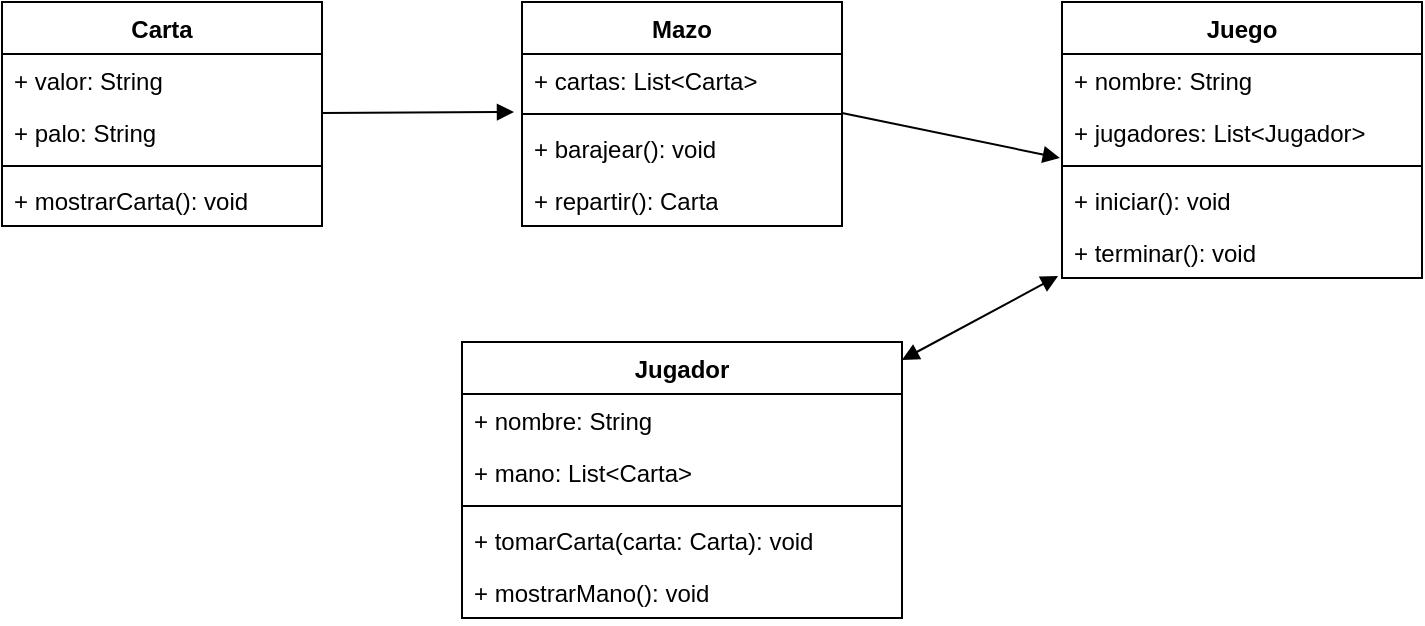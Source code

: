 <mxfile version="26.0.14">
  <diagram name="Página-1" id="49l7PqGcJAjD0Nde7i17">
    <mxGraphModel grid="1" page="1" gridSize="10" guides="1" tooltips="1" connect="1" arrows="1" fold="1" pageScale="1" pageWidth="827" pageHeight="1169" math="0" shadow="0">
      <root>
        <mxCell id="0" />
        <mxCell id="1" parent="0" />
        <mxCell id="ObT5HwREHC3Wh-sppW7N-1" value="Carta" style="swimlane;fontStyle=1;align=center;verticalAlign=top;childLayout=stackLayout;horizontal=1;startSize=26;horizontalStack=0;resizeParent=1;resizeParentMax=0;resizeLast=0;collapsible=1;marginBottom=0;whiteSpace=wrap;html=1;" vertex="1" parent="1">
          <mxGeometry x="50" y="40" width="160" height="112" as="geometry" />
        </mxCell>
        <mxCell id="ObT5HwREHC3Wh-sppW7N-2" value="+ valor: String" style="text;strokeColor=none;fillColor=none;align=left;verticalAlign=top;spacingLeft=4;spacingRight=4;overflow=hidden;rotatable=0;points=[[0,0.5],[1,0.5]];portConstraint=eastwest;whiteSpace=wrap;html=1;" vertex="1" parent="ObT5HwREHC3Wh-sppW7N-1">
          <mxGeometry y="26" width="160" height="26" as="geometry" />
        </mxCell>
        <mxCell id="ObT5HwREHC3Wh-sppW7N-5" value="+ palo: String" style="text;strokeColor=none;fillColor=none;align=left;verticalAlign=top;spacingLeft=4;spacingRight=4;overflow=hidden;rotatable=0;points=[[0,0.5],[1,0.5]];portConstraint=eastwest;whiteSpace=wrap;html=1;" vertex="1" parent="ObT5HwREHC3Wh-sppW7N-1">
          <mxGeometry y="52" width="160" height="26" as="geometry" />
        </mxCell>
        <mxCell id="ObT5HwREHC3Wh-sppW7N-3" value="" style="line;strokeWidth=1;fillColor=none;align=left;verticalAlign=middle;spacingTop=-1;spacingLeft=3;spacingRight=3;rotatable=0;labelPosition=right;points=[];portConstraint=eastwest;strokeColor=inherit;" vertex="1" parent="ObT5HwREHC3Wh-sppW7N-1">
          <mxGeometry y="78" width="160" height="8" as="geometry" />
        </mxCell>
        <mxCell id="ObT5HwREHC3Wh-sppW7N-4" value="+ mostrarCarta(): void" style="text;strokeColor=none;fillColor=none;align=left;verticalAlign=top;spacingLeft=4;spacingRight=4;overflow=hidden;rotatable=0;points=[[0,0.5],[1,0.5]];portConstraint=eastwest;whiteSpace=wrap;html=1;" vertex="1" parent="ObT5HwREHC3Wh-sppW7N-1">
          <mxGeometry y="86" width="160" height="26" as="geometry" />
        </mxCell>
        <mxCell id="ObT5HwREHC3Wh-sppW7N-6" value="Mazo" style="swimlane;fontStyle=1;align=center;verticalAlign=top;childLayout=stackLayout;horizontal=1;startSize=26;horizontalStack=0;resizeParent=1;resizeParentMax=0;resizeLast=0;collapsible=1;marginBottom=0;whiteSpace=wrap;html=1;" vertex="1" parent="1">
          <mxGeometry x="310" y="40" width="160" height="112" as="geometry" />
        </mxCell>
        <mxCell id="ObT5HwREHC3Wh-sppW7N-7" value="+ cartas: List&amp;lt;Carta&amp;gt;" style="text;strokeColor=none;fillColor=none;align=left;verticalAlign=top;spacingLeft=4;spacingRight=4;overflow=hidden;rotatable=0;points=[[0,0.5],[1,0.5]];portConstraint=eastwest;whiteSpace=wrap;html=1;" vertex="1" parent="ObT5HwREHC3Wh-sppW7N-6">
          <mxGeometry y="26" width="160" height="26" as="geometry" />
        </mxCell>
        <mxCell id="ObT5HwREHC3Wh-sppW7N-9" value="" style="line;strokeWidth=1;fillColor=none;align=left;verticalAlign=middle;spacingTop=-1;spacingLeft=3;spacingRight=3;rotatable=0;labelPosition=right;points=[];portConstraint=eastwest;strokeColor=inherit;" vertex="1" parent="ObT5HwREHC3Wh-sppW7N-6">
          <mxGeometry y="52" width="160" height="8" as="geometry" />
        </mxCell>
        <mxCell id="ObT5HwREHC3Wh-sppW7N-10" value="+ barajear(): void" style="text;strokeColor=none;fillColor=none;align=left;verticalAlign=top;spacingLeft=4;spacingRight=4;overflow=hidden;rotatable=0;points=[[0,0.5],[1,0.5]];portConstraint=eastwest;whiteSpace=wrap;html=1;" vertex="1" parent="ObT5HwREHC3Wh-sppW7N-6">
          <mxGeometry y="60" width="160" height="26" as="geometry" />
        </mxCell>
        <mxCell id="ObT5HwREHC3Wh-sppW7N-11" value="+ repartir(): Carta" style="text;strokeColor=none;fillColor=none;align=left;verticalAlign=top;spacingLeft=4;spacingRight=4;overflow=hidden;rotatable=0;points=[[0,0.5],[1,0.5]];portConstraint=eastwest;whiteSpace=wrap;html=1;" vertex="1" parent="ObT5HwREHC3Wh-sppW7N-6">
          <mxGeometry y="86" width="160" height="26" as="geometry" />
        </mxCell>
        <mxCell id="ObT5HwREHC3Wh-sppW7N-12" value="Juego" style="swimlane;fontStyle=1;align=center;verticalAlign=top;childLayout=stackLayout;horizontal=1;startSize=26;horizontalStack=0;resizeParent=1;resizeParentMax=0;resizeLast=0;collapsible=1;marginBottom=0;whiteSpace=wrap;html=1;" vertex="1" parent="1">
          <mxGeometry x="580" y="40" width="180" height="138" as="geometry" />
        </mxCell>
        <mxCell id="ObT5HwREHC3Wh-sppW7N-13" value="+ nombre: String" style="text;strokeColor=none;fillColor=none;align=left;verticalAlign=top;spacingLeft=4;spacingRight=4;overflow=hidden;rotatable=0;points=[[0,0.5],[1,0.5]];portConstraint=eastwest;whiteSpace=wrap;html=1;" vertex="1" parent="ObT5HwREHC3Wh-sppW7N-12">
          <mxGeometry y="26" width="180" height="26" as="geometry" />
        </mxCell>
        <mxCell id="ObT5HwREHC3Wh-sppW7N-17" value="+ jugadores: List&amp;lt;Jugador&amp;gt;" style="text;strokeColor=none;fillColor=none;align=left;verticalAlign=top;spacingLeft=4;spacingRight=4;overflow=hidden;rotatable=0;points=[[0,0.5],[1,0.5]];portConstraint=eastwest;whiteSpace=wrap;html=1;" vertex="1" parent="ObT5HwREHC3Wh-sppW7N-12">
          <mxGeometry y="52" width="180" height="26" as="geometry" />
        </mxCell>
        <mxCell id="ObT5HwREHC3Wh-sppW7N-14" value="" style="line;strokeWidth=1;fillColor=none;align=left;verticalAlign=middle;spacingTop=-1;spacingLeft=3;spacingRight=3;rotatable=0;labelPosition=right;points=[];portConstraint=eastwest;strokeColor=inherit;" vertex="1" parent="ObT5HwREHC3Wh-sppW7N-12">
          <mxGeometry y="78" width="180" height="8" as="geometry" />
        </mxCell>
        <mxCell id="ObT5HwREHC3Wh-sppW7N-15" value="+ iniciar(): void" style="text;strokeColor=none;fillColor=none;align=left;verticalAlign=top;spacingLeft=4;spacingRight=4;overflow=hidden;rotatable=0;points=[[0,0.5],[1,0.5]];portConstraint=eastwest;whiteSpace=wrap;html=1;" vertex="1" parent="ObT5HwREHC3Wh-sppW7N-12">
          <mxGeometry y="86" width="180" height="26" as="geometry" />
        </mxCell>
        <mxCell id="ObT5HwREHC3Wh-sppW7N-16" value="+ terminar(): void" style="text;strokeColor=none;fillColor=none;align=left;verticalAlign=top;spacingLeft=4;spacingRight=4;overflow=hidden;rotatable=0;points=[[0,0.5],[1,0.5]];portConstraint=eastwest;whiteSpace=wrap;html=1;" vertex="1" parent="ObT5HwREHC3Wh-sppW7N-12">
          <mxGeometry y="112" width="180" height="26" as="geometry" />
        </mxCell>
        <mxCell id="ObT5HwREHC3Wh-sppW7N-18" value="Jugador" style="swimlane;fontStyle=1;align=center;verticalAlign=top;childLayout=stackLayout;horizontal=1;startSize=26;horizontalStack=0;resizeParent=1;resizeParentMax=0;resizeLast=0;collapsible=1;marginBottom=0;whiteSpace=wrap;html=1;" vertex="1" parent="1">
          <mxGeometry x="280" y="210" width="220" height="138" as="geometry" />
        </mxCell>
        <mxCell id="ObT5HwREHC3Wh-sppW7N-19" value="+ nombre: String" style="text;strokeColor=none;fillColor=none;align=left;verticalAlign=top;spacingLeft=4;spacingRight=4;overflow=hidden;rotatable=0;points=[[0,0.5],[1,0.5]];portConstraint=eastwest;whiteSpace=wrap;html=1;" vertex="1" parent="ObT5HwREHC3Wh-sppW7N-18">
          <mxGeometry y="26" width="220" height="26" as="geometry" />
        </mxCell>
        <mxCell id="ObT5HwREHC3Wh-sppW7N-20" value="+ mano: List&amp;lt;Carta&amp;gt;" style="text;strokeColor=none;fillColor=none;align=left;verticalAlign=top;spacingLeft=4;spacingRight=4;overflow=hidden;rotatable=0;points=[[0,0.5],[1,0.5]];portConstraint=eastwest;whiteSpace=wrap;html=1;" vertex="1" parent="ObT5HwREHC3Wh-sppW7N-18">
          <mxGeometry y="52" width="220" height="26" as="geometry" />
        </mxCell>
        <mxCell id="ObT5HwREHC3Wh-sppW7N-21" value="" style="line;strokeWidth=1;fillColor=none;align=left;verticalAlign=middle;spacingTop=-1;spacingLeft=3;spacingRight=3;rotatable=0;labelPosition=right;points=[];portConstraint=eastwest;strokeColor=inherit;" vertex="1" parent="ObT5HwREHC3Wh-sppW7N-18">
          <mxGeometry y="78" width="220" height="8" as="geometry" />
        </mxCell>
        <mxCell id="ObT5HwREHC3Wh-sppW7N-22" value="+ tomarCarta(carta: Carta): &lt;span class=&quot;hljs-type&quot;&gt;void&lt;/span&gt;" style="text;strokeColor=none;fillColor=none;align=left;verticalAlign=top;spacingLeft=4;spacingRight=4;overflow=hidden;rotatable=0;points=[[0,0.5],[1,0.5]];portConstraint=eastwest;whiteSpace=wrap;html=1;" vertex="1" parent="ObT5HwREHC3Wh-sppW7N-18">
          <mxGeometry y="86" width="220" height="26" as="geometry" />
        </mxCell>
        <mxCell id="ObT5HwREHC3Wh-sppW7N-23" value="+ mostrarMano(): &lt;span class=&quot;hljs-type&quot;&gt;void&lt;/span&gt;" style="text;strokeColor=none;fillColor=none;align=left;verticalAlign=top;spacingLeft=4;spacingRight=4;overflow=hidden;rotatable=0;points=[[0,0.5],[1,0.5]];portConstraint=eastwest;whiteSpace=wrap;html=1;" vertex="1" parent="ObT5HwREHC3Wh-sppW7N-18">
          <mxGeometry y="112" width="220" height="26" as="geometry" />
        </mxCell>
        <mxCell id="ObT5HwREHC3Wh-sppW7N-24" value="" style="html=1;verticalAlign=bottom;endArrow=block;curved=0;rounded=0;entryX=-0.006;entryY=-0.308;entryDx=0;entryDy=0;entryPerimeter=0;" edge="1" parent="1" target="ObT5HwREHC3Wh-sppW7N-15">
          <mxGeometry width="80" relative="1" as="geometry">
            <mxPoint x="470" y="95.5" as="sourcePoint" />
            <mxPoint x="550" y="95.5" as="targetPoint" />
          </mxGeometry>
        </mxCell>
        <mxCell id="ObT5HwREHC3Wh-sppW7N-25" value="" style="html=1;verticalAlign=bottom;endArrow=block;curved=0;rounded=0;entryX=-0.025;entryY=-0.192;entryDx=0;entryDy=0;entryPerimeter=0;" edge="1" parent="1" target="ObT5HwREHC3Wh-sppW7N-10">
          <mxGeometry width="80" relative="1" as="geometry">
            <mxPoint x="210" y="95.5" as="sourcePoint" />
            <mxPoint x="290" y="95.5" as="targetPoint" />
            <mxPoint as="offset" />
          </mxGeometry>
        </mxCell>
        <mxCell id="ObT5HwREHC3Wh-sppW7N-28" value="" style="endArrow=block;startArrow=block;endFill=1;startFill=1;html=1;rounded=0;exitX=1;exitY=0.065;exitDx=0;exitDy=0;exitPerimeter=0;entryX=-0.011;entryY=0.962;entryDx=0;entryDy=0;entryPerimeter=0;" edge="1" parent="1" source="ObT5HwREHC3Wh-sppW7N-18" target="ObT5HwREHC3Wh-sppW7N-16">
          <mxGeometry width="160" relative="1" as="geometry">
            <mxPoint x="540" y="260" as="sourcePoint" />
            <mxPoint x="700" y="260" as="targetPoint" />
          </mxGeometry>
        </mxCell>
      </root>
    </mxGraphModel>
  </diagram>
</mxfile>
